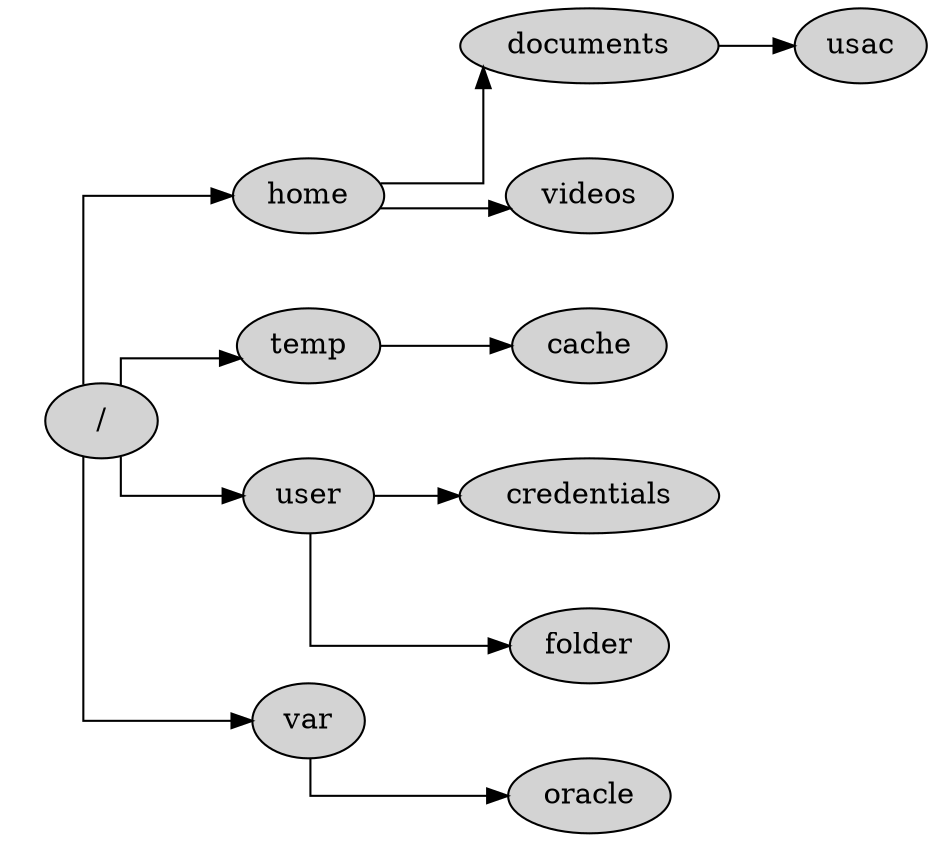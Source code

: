 digraph G{rankdir=LR;
 graph [splines=ortho, nodesep=0.5];
node [shape=ellipse, style=filled]
"/" -> "/"[style=invis]
"/" -> "home"
"/" -> "temp"
"/" -> "user"
"/" -> "var"
"documents" -> "usac"
"home" -> "documents"
"home" -> "videos"
"temp" -> "cache"
"user" -> "credentials"
"user" -> "folder"
"var" -> "oracle"
}
